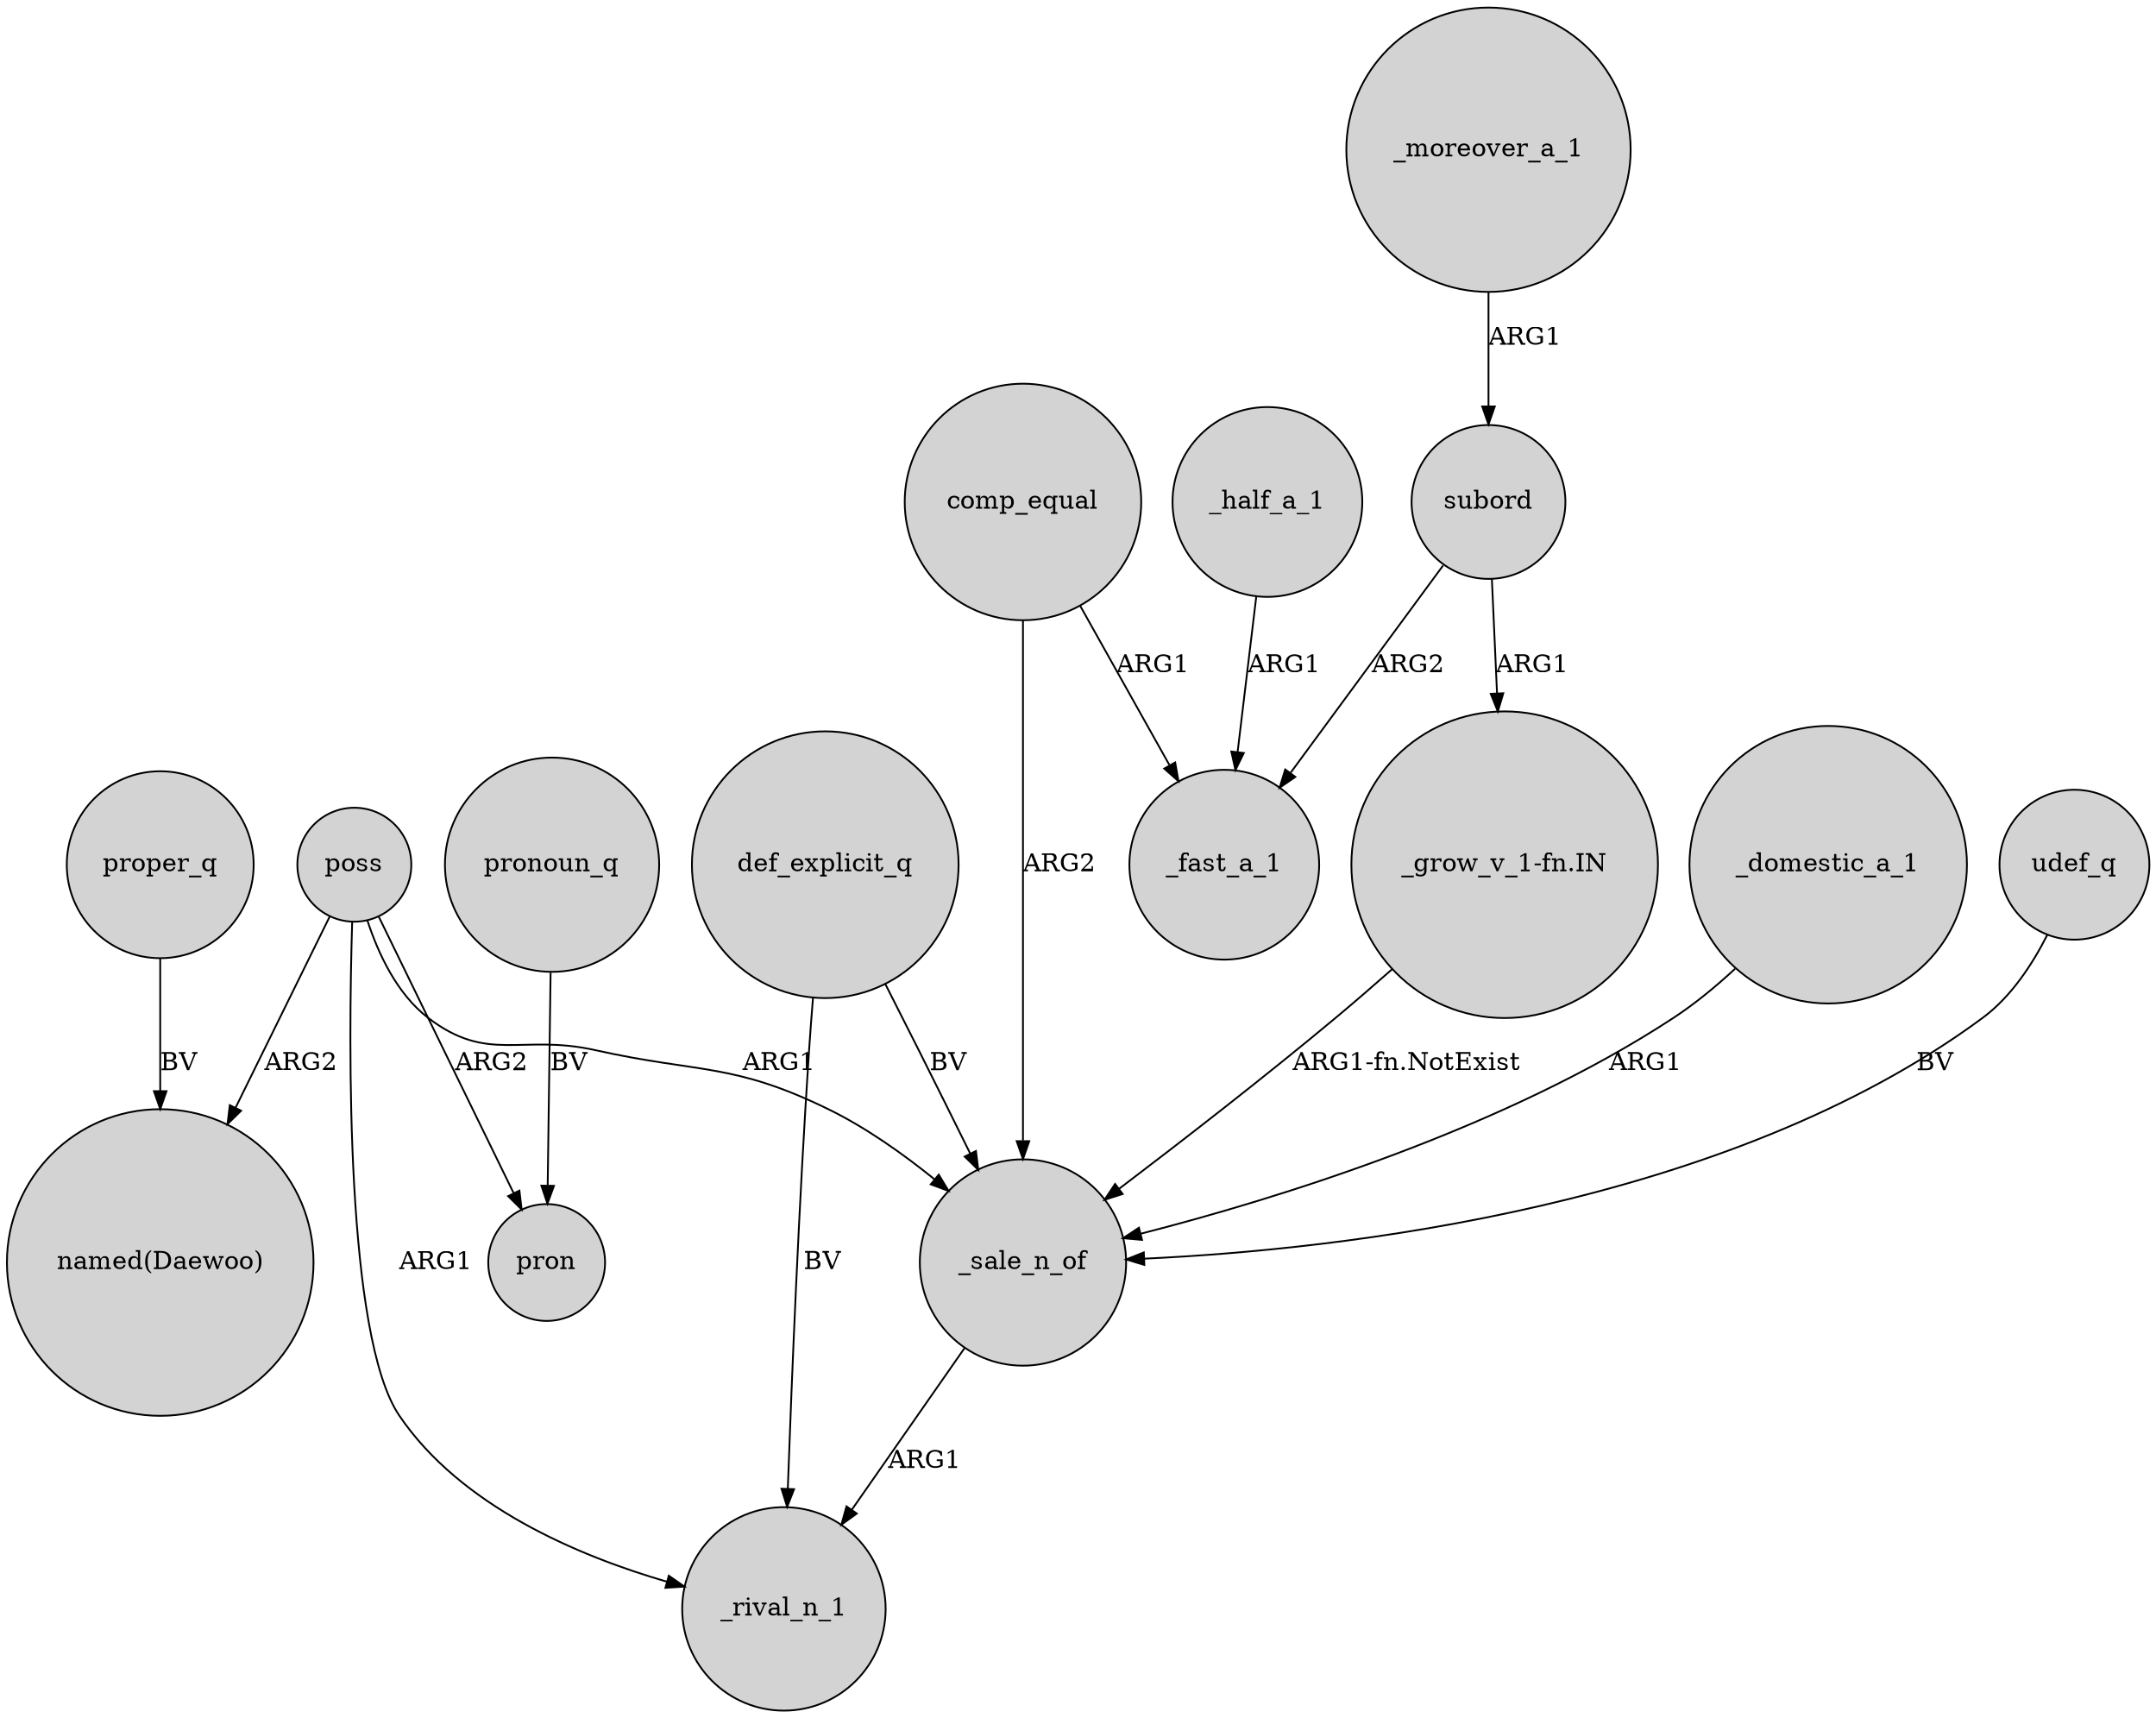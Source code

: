 digraph {
	node [shape=circle style=filled]
	proper_q -> "named(Daewoo)" [label=BV]
	comp_equal -> _fast_a_1 [label=ARG1]
	comp_equal -> _sale_n_of [label=ARG2]
	subord -> _fast_a_1 [label=ARG2]
	poss -> _rival_n_1 [label=ARG1]
	_half_a_1 -> _fast_a_1 [label=ARG1]
	_moreover_a_1 -> subord [label=ARG1]
	poss -> _sale_n_of [label=ARG1]
	def_explicit_q -> _sale_n_of [label=BV]
	"_grow_v_1-fn.IN" -> _sale_n_of [label="ARG1-fn.NotExist"]
	poss -> pron [label=ARG2]
	poss -> "named(Daewoo)" [label=ARG2]
	_sale_n_of -> _rival_n_1 [label=ARG1]
	_domestic_a_1 -> _sale_n_of [label=ARG1]
	udef_q -> _sale_n_of [label=BV]
	subord -> "_grow_v_1-fn.IN" [label=ARG1]
	def_explicit_q -> _rival_n_1 [label=BV]
	pronoun_q -> pron [label=BV]
}
